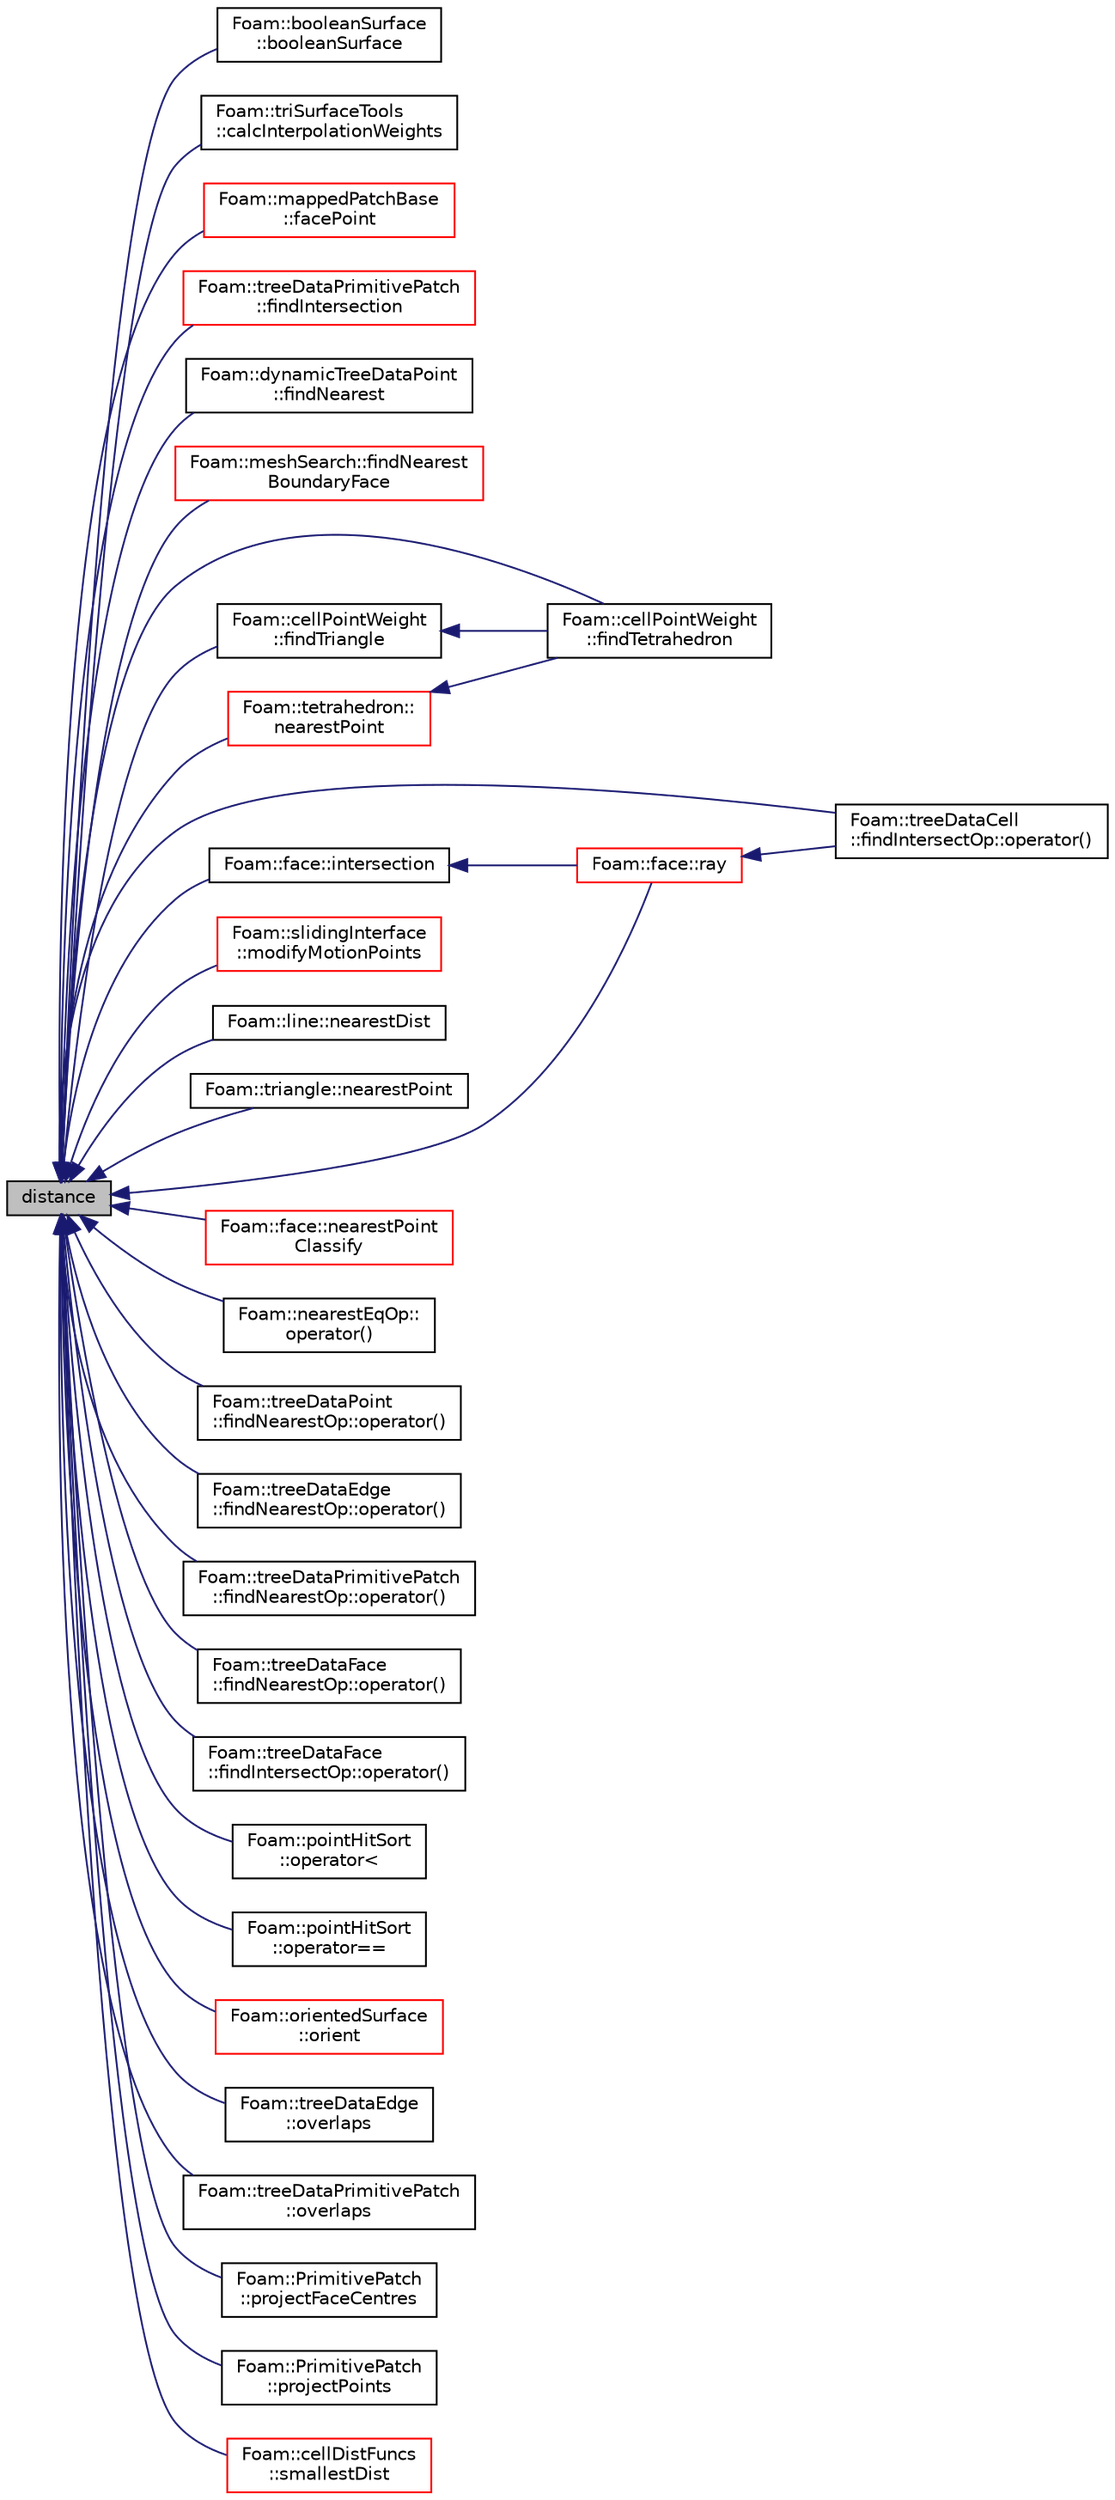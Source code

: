 digraph "distance"
{
  bgcolor="transparent";
  edge [fontname="Helvetica",fontsize="10",labelfontname="Helvetica",labelfontsize="10"];
  node [fontname="Helvetica",fontsize="10",shape=record];
  rankdir="LR";
  Node1 [label="distance",height=0.2,width=0.4,color="black", fillcolor="grey75", style="filled", fontcolor="black"];
  Node1 -> Node2 [dir="back",color="midnightblue",fontsize="10",style="solid",fontname="Helvetica"];
  Node2 [label="Foam::booleanSurface\l::booleanSurface",height=0.2,width=0.4,color="black",URL="$a00147.html#af9badecab2d5cf9894182caa82611921",tooltip="Construct from surfaces and operation. Surfaces need to be closed. "];
  Node1 -> Node3 [dir="back",color="midnightblue",fontsize="10",style="solid",fontname="Helvetica"];
  Node3 [label="Foam::triSurfaceTools\l::calcInterpolationWeights",height=0.2,width=0.4,color="black",URL="$a02786.html#ade9d956c25580111acb203715d242ca3"];
  Node1 -> Node4 [dir="back",color="midnightblue",fontsize="10",style="solid",fontname="Helvetica"];
  Node4 [label="Foam::mappedPatchBase\l::facePoint",height=0.2,width=0.4,color="red",URL="$a01457.html#ad0bddf79d2b444844de9954bd3c79317",tooltip="Get a point on the face given a face decomposition method: "];
  Node1 -> Node5 [dir="back",color="midnightblue",fontsize="10",style="solid",fontname="Helvetica"];
  Node5 [label="Foam::treeDataPrimitivePatch\l::findIntersection",height=0.2,width=0.4,color="red",URL="$a02769.html#a3cafe824b5c7e74114578586cbbf421e",tooltip="Helper: find intersection of line with shapes. "];
  Node1 -> Node6 [dir="back",color="midnightblue",fontsize="10",style="solid",fontname="Helvetica"];
  Node6 [label="Foam::dynamicTreeDataPoint\l::findNearest",height=0.2,width=0.4,color="black",URL="$a00618.html#a7ebb53d83ad9d2d3558a657b46ad1ee9",tooltip="Calculates nearest (to line) point in shape. "];
  Node1 -> Node7 [dir="back",color="midnightblue",fontsize="10",style="solid",fontname="Helvetica"];
  Node7 [label="Foam::meshSearch::findNearest\lBoundaryFace",height=0.2,width=0.4,color="red",URL="$a01511.html#ad28edd754a2ff6caec90415660e87114",tooltip="Find nearest boundary face. "];
  Node1 -> Node8 [dir="back",color="midnightblue",fontsize="10",style="solid",fontname="Helvetica"];
  Node8 [label="Foam::cellPointWeight\l::findTetrahedron",height=0.2,width=0.4,color="black",URL="$a00220.html#a04d110a609cd69b19474de418fb1a4cf"];
  Node1 -> Node9 [dir="back",color="midnightblue",fontsize="10",style="solid",fontname="Helvetica"];
  Node9 [label="Foam::cellPointWeight\l::findTriangle",height=0.2,width=0.4,color="black",URL="$a00220.html#a20eb498d3295cd0297ddedb866e3cef9"];
  Node9 -> Node8 [dir="back",color="midnightblue",fontsize="10",style="solid",fontname="Helvetica"];
  Node1 -> Node10 [dir="back",color="midnightblue",fontsize="10",style="solid",fontname="Helvetica"];
  Node10 [label="Foam::face::intersection",height=0.2,width=0.4,color="black",URL="$a00727.html#a7fc4530719ef5666e372be1b8b856d9a",tooltip="Fast intersection with a ray. "];
  Node10 -> Node11 [dir="back",color="midnightblue",fontsize="10",style="solid",fontname="Helvetica"];
  Node11 [label="Foam::face::ray",height=0.2,width=0.4,color="red",URL="$a00727.html#ac68371e675a335c343dfa54b1dbf662d",tooltip="Return potential intersection with face with a ray starting. "];
  Node11 -> Node12 [dir="back",color="midnightblue",fontsize="10",style="solid",fontname="Helvetica"];
  Node12 [label="Foam::treeDataCell\l::findIntersectOp::operator()",height=0.2,width=0.4,color="black",URL="$a00814.html#a43d47b209c41bbb1717f33bc766cd2c0"];
  Node1 -> Node13 [dir="back",color="midnightblue",fontsize="10",style="solid",fontname="Helvetica"];
  Node13 [label="Foam::slidingInterface\l::modifyMotionPoints",height=0.2,width=0.4,color="red",URL="$a02419.html#a4a962b56dd7cf30972c468258fa888e5",tooltip="Modify motion points to comply with the topological change. "];
  Node1 -> Node14 [dir="back",color="midnightblue",fontsize="10",style="solid",fontname="Helvetica"];
  Node14 [label="Foam::line::nearestDist",height=0.2,width=0.4,color="black",URL="$a01359.html#af27db862757603661ed962cee74dfbdf",tooltip="Return nearest distance from line to line. Returns distance. "];
  Node1 -> Node15 [dir="back",color="midnightblue",fontsize="10",style="solid",fontname="Helvetica"];
  Node15 [label="Foam::triangle::nearestPoint",height=0.2,width=0.4,color="black",URL="$a02772.html#a422f024721942d5e5195c68116fb29ea",tooltip="Return nearest point to line on triangle. Returns hit if. "];
  Node1 -> Node16 [dir="back",color="midnightblue",fontsize="10",style="solid",fontname="Helvetica"];
  Node16 [label="Foam::tetrahedron::\lnearestPoint",height=0.2,width=0.4,color="red",URL="$a02666.html#ad2a728428db89fbe441f66a06ebfca16",tooltip="Return nearest point to p on tetrahedron. Is p itself. "];
  Node16 -> Node8 [dir="back",color="midnightblue",fontsize="10",style="solid",fontname="Helvetica"];
  Node1 -> Node17 [dir="back",color="midnightblue",fontsize="10",style="solid",fontname="Helvetica"];
  Node17 [label="Foam::face::nearestPoint\lClassify",height=0.2,width=0.4,color="red",URL="$a00727.html#a4b69c61851aca1928f953b2bc359578d",tooltip="Return nearest point to face and classify it: "];
  Node1 -> Node18 [dir="back",color="midnightblue",fontsize="10",style="solid",fontname="Helvetica"];
  Node18 [label="Foam::nearestEqOp::\loperator()",height=0.2,width=0.4,color="black",URL="$a01616.html#aca31c134b06f127a240af78f11932306"];
  Node1 -> Node19 [dir="back",color="midnightblue",fontsize="10",style="solid",fontname="Helvetica"];
  Node19 [label="Foam::treeDataPoint\l::findNearestOp::operator()",height=0.2,width=0.4,color="black",URL="$a00822.html#a6e06b4c7a57cb7eceef7264446dd78b1"];
  Node1 -> Node20 [dir="back",color="midnightblue",fontsize="10",style="solid",fontname="Helvetica"];
  Node20 [label="Foam::treeDataEdge\l::findNearestOp::operator()",height=0.2,width=0.4,color="black",URL="$a00821.html#a729f81361ac2cf97bbda7e0282e7e8cb"];
  Node1 -> Node21 [dir="back",color="midnightblue",fontsize="10",style="solid",fontname="Helvetica"];
  Node21 [label="Foam::treeDataPrimitivePatch\l::findNearestOp::operator()",height=0.2,width=0.4,color="black",URL="$a00823.html#a729f81361ac2cf97bbda7e0282e7e8cb"];
  Node1 -> Node22 [dir="back",color="midnightblue",fontsize="10",style="solid",fontname="Helvetica"];
  Node22 [label="Foam::treeDataFace\l::findNearestOp::operator()",height=0.2,width=0.4,color="black",URL="$a00820.html#a729f81361ac2cf97bbda7e0282e7e8cb"];
  Node1 -> Node12 [dir="back",color="midnightblue",fontsize="10",style="solid",fontname="Helvetica"];
  Node1 -> Node23 [dir="back",color="midnightblue",fontsize="10",style="solid",fontname="Helvetica"];
  Node23 [label="Foam::treeDataFace\l::findIntersectOp::operator()",height=0.2,width=0.4,color="black",URL="$a00816.html#a43d47b209c41bbb1717f33bc766cd2c0",tooltip="Calculate intersection of triangle with ray. Sets result. "];
  Node1 -> Node24 [dir="back",color="midnightblue",fontsize="10",style="solid",fontname="Helvetica"];
  Node24 [label="Foam::pointHitSort\l::operator\<",height=0.2,width=0.4,color="black",URL="$a01928.html#a208d34f26273679d260e651981a7ccd1"];
  Node1 -> Node25 [dir="back",color="midnightblue",fontsize="10",style="solid",fontname="Helvetica"];
  Node25 [label="Foam::pointHitSort\l::operator==",height=0.2,width=0.4,color="black",URL="$a01928.html#a763e4a00d5fcd75ef6cc2ce0cb0000f0"];
  Node1 -> Node26 [dir="back",color="midnightblue",fontsize="10",style="solid",fontname="Helvetica"];
  Node26 [label="Foam::orientedSurface\l::orient",height=0.2,width=0.4,color="red",URL="$a01768.html#a24de2700bb5da99aae8a5676746c058b",tooltip="Flip faces such that normals are consistent with point: "];
  Node1 -> Node27 [dir="back",color="midnightblue",fontsize="10",style="solid",fontname="Helvetica"];
  Node27 [label="Foam::treeDataEdge\l::overlaps",height=0.2,width=0.4,color="black",URL="$a02766.html#a86647aa40ed3ca913e0c2f4a308dc3f0",tooltip="Does (bb of) shape at index overlap bb. "];
  Node1 -> Node28 [dir="back",color="midnightblue",fontsize="10",style="solid",fontname="Helvetica"];
  Node28 [label="Foam::treeDataPrimitivePatch\l::overlaps",height=0.2,width=0.4,color="black",URL="$a02769.html#a86647aa40ed3ca913e0c2f4a308dc3f0",tooltip="Does shape at index overlap sphere. "];
  Node1 -> Node29 [dir="back",color="midnightblue",fontsize="10",style="solid",fontname="Helvetica"];
  Node29 [label="Foam::PrimitivePatch\l::projectFaceCentres",height=0.2,width=0.4,color="black",URL="$a02023.html#a5e3e4627998339f72601df5ab328e707"];
  Node1 -> Node30 [dir="back",color="midnightblue",fontsize="10",style="solid",fontname="Helvetica"];
  Node30 [label="Foam::PrimitivePatch\l::projectPoints",height=0.2,width=0.4,color="black",URL="$a02023.html#ac673d3057b4967a0e7f49902c9a3078e"];
  Node1 -> Node11 [dir="back",color="midnightblue",fontsize="10",style="solid",fontname="Helvetica"];
  Node1 -> Node31 [dir="back",color="midnightblue",fontsize="10",style="solid",fontname="Helvetica"];
  Node31 [label="Foam::cellDistFuncs\l::smallestDist",height=0.2,width=0.4,color="red",URL="$a00208.html#a8c87ed91b7630eb849ca9ca3413b8538",tooltip="Calculate smallest true distance (and face index) "];
}
